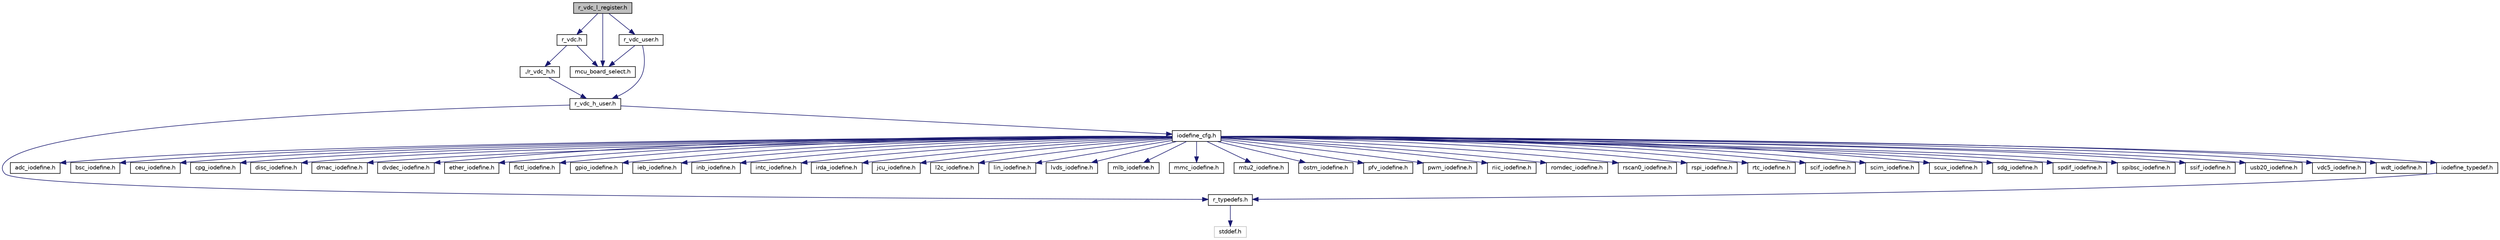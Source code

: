 digraph "r_vdc_l_register.h"
{
 // LATEX_PDF_SIZE
  edge [fontname="Helvetica",fontsize="10",labelfontname="Helvetica",labelfontsize="10"];
  node [fontname="Helvetica",fontsize="10",shape=record];
  Node1 [label="r_vdc_l_register.h",height=0.2,width=0.4,color="black", fillcolor="grey75", style="filled", fontcolor="black",tooltip="RZ/A1L VDC driver register setup definitions."];
  Node1 -> Node2 [color="midnightblue",fontsize="10",style="solid",fontname="Helvetica"];
  Node2 [label="mcu_board_select.h",height=0.2,width=0.4,color="black", fillcolor="white", style="filled",URL="$d4/d2b/mcu__board__select_8h.html",tooltip=" "];
  Node1 -> Node3 [color="midnightblue",fontsize="10",style="solid",fontname="Helvetica"];
  Node3 [label="r_vdc.h",height=0.2,width=0.4,color="black", fillcolor="white", style="filled",URL="$da/db2/r__vdc_8h.html",tooltip="VDC driver API definitions."];
  Node3 -> Node2 [color="midnightblue",fontsize="10",style="solid",fontname="Helvetica"];
  Node3 -> Node4 [color="midnightblue",fontsize="10",style="solid",fontname="Helvetica"];
  Node4 [label="./r_vdc_h.h",height=0.2,width=0.4,color="black", fillcolor="white", style="filled",URL="$d8/df7/r__vdc__h_8h.html",tooltip="VDC driver API definitions."];
  Node4 -> Node5 [color="midnightblue",fontsize="10",style="solid",fontname="Helvetica"];
  Node5 [label="r_vdc_h_user.h",height=0.2,width=0.4,color="black", fillcolor="white", style="filled",URL="$d9/d00/r__vdc__h__user_8h.html",tooltip="VDC driver user-defined header."];
  Node5 -> Node6 [color="midnightblue",fontsize="10",style="solid",fontname="Helvetica"];
  Node6 [label="r_typedefs.h",height=0.2,width=0.4,color="black", fillcolor="white", style="filled",URL="$d9/de3/r__typedefs_8h.html",tooltip=" "];
  Node6 -> Node7 [color="midnightblue",fontsize="10",style="solid",fontname="Helvetica"];
  Node7 [label="stddef.h",height=0.2,width=0.4,color="grey75", fillcolor="white", style="filled",tooltip=" "];
  Node5 -> Node8 [color="midnightblue",fontsize="10",style="solid",fontname="Helvetica"];
  Node8 [label="iodefine_cfg.h",height=0.2,width=0.4,color="black", fillcolor="white", style="filled",URL="$d9/d39/iodefine__cfg_8h.html",tooltip=" "];
  Node8 -> Node9 [color="midnightblue",fontsize="10",style="solid",fontname="Helvetica"];
  Node9 [label="iodefine_typedef.h",height=0.2,width=0.4,color="black", fillcolor="white", style="filled",URL="$d9/d0e/iodefine__typedef_8h.html",tooltip=" "];
  Node9 -> Node6 [color="midnightblue",fontsize="10",style="solid",fontname="Helvetica"];
  Node8 -> Node10 [color="midnightblue",fontsize="10",style="solid",fontname="Helvetica"];
  Node10 [label="adc_iodefine.h",height=0.2,width=0.4,color="black", fillcolor="white", style="filled",URL="$d6/d62/adc__iodefine_8h.html",tooltip=" "];
  Node8 -> Node11 [color="midnightblue",fontsize="10",style="solid",fontname="Helvetica"];
  Node11 [label="bsc_iodefine.h",height=0.2,width=0.4,color="black", fillcolor="white", style="filled",URL="$d5/df7/bsc__iodefine_8h.html",tooltip=" "];
  Node8 -> Node12 [color="midnightblue",fontsize="10",style="solid",fontname="Helvetica"];
  Node12 [label="ceu_iodefine.h",height=0.2,width=0.4,color="black", fillcolor="white", style="filled",URL="$d0/d81/ceu__iodefine_8h.html",tooltip=" "];
  Node8 -> Node13 [color="midnightblue",fontsize="10",style="solid",fontname="Helvetica"];
  Node13 [label="cpg_iodefine.h",height=0.2,width=0.4,color="black", fillcolor="white", style="filled",URL="$d0/d7f/cpg__iodefine_8h.html",tooltip=" "];
  Node8 -> Node14 [color="midnightblue",fontsize="10",style="solid",fontname="Helvetica"];
  Node14 [label="disc_iodefine.h",height=0.2,width=0.4,color="black", fillcolor="white", style="filled",URL="$d3/df7/disc__iodefine_8h.html",tooltip=" "];
  Node8 -> Node15 [color="midnightblue",fontsize="10",style="solid",fontname="Helvetica"];
  Node15 [label="dmac_iodefine.h",height=0.2,width=0.4,color="black", fillcolor="white", style="filled",URL="$d0/d60/dmac__iodefine_8h.html",tooltip=" "];
  Node8 -> Node16 [color="midnightblue",fontsize="10",style="solid",fontname="Helvetica"];
  Node16 [label="dvdec_iodefine.h",height=0.2,width=0.4,color="black", fillcolor="white", style="filled",URL="$d2/dc4/dvdec__iodefine_8h.html",tooltip=" "];
  Node8 -> Node17 [color="midnightblue",fontsize="10",style="solid",fontname="Helvetica"];
  Node17 [label="ether_iodefine.h",height=0.2,width=0.4,color="black", fillcolor="white", style="filled",URL="$d4/dba/ether__iodefine_8h.html",tooltip=" "];
  Node8 -> Node18 [color="midnightblue",fontsize="10",style="solid",fontname="Helvetica"];
  Node18 [label="flctl_iodefine.h",height=0.2,width=0.4,color="black", fillcolor="white", style="filled",URL="$db/d05/flctl__iodefine_8h.html",tooltip=" "];
  Node8 -> Node19 [color="midnightblue",fontsize="10",style="solid",fontname="Helvetica"];
  Node19 [label="gpio_iodefine.h",height=0.2,width=0.4,color="black", fillcolor="white", style="filled",URL="$d5/db4/gpio__iodefine_8h.html",tooltip=" "];
  Node8 -> Node20 [color="midnightblue",fontsize="10",style="solid",fontname="Helvetica"];
  Node20 [label="ieb_iodefine.h",height=0.2,width=0.4,color="black", fillcolor="white", style="filled",URL="$dd/d70/ieb__iodefine_8h.html",tooltip=" "];
  Node8 -> Node21 [color="midnightblue",fontsize="10",style="solid",fontname="Helvetica"];
  Node21 [label="inb_iodefine.h",height=0.2,width=0.4,color="black", fillcolor="white", style="filled",URL="$dc/dc5/inb__iodefine_8h.html",tooltip=" "];
  Node8 -> Node22 [color="midnightblue",fontsize="10",style="solid",fontname="Helvetica"];
  Node22 [label="intc_iodefine.h",height=0.2,width=0.4,color="black", fillcolor="white", style="filled",URL="$d4/da7/intc__iodefine_8h.html",tooltip=" "];
  Node8 -> Node23 [color="midnightblue",fontsize="10",style="solid",fontname="Helvetica"];
  Node23 [label="irda_iodefine.h",height=0.2,width=0.4,color="black", fillcolor="white", style="filled",URL="$d3/d0a/irda__iodefine_8h.html",tooltip=" "];
  Node8 -> Node24 [color="midnightblue",fontsize="10",style="solid",fontname="Helvetica"];
  Node24 [label="jcu_iodefine.h",height=0.2,width=0.4,color="black", fillcolor="white", style="filled",URL="$d1/d37/jcu__iodefine_8h.html",tooltip=" "];
  Node8 -> Node25 [color="midnightblue",fontsize="10",style="solid",fontname="Helvetica"];
  Node25 [label="l2c_iodefine.h",height=0.2,width=0.4,color="black", fillcolor="white", style="filled",URL="$d3/da4/l2c__iodefine_8h.html",tooltip=" "];
  Node8 -> Node26 [color="midnightblue",fontsize="10",style="solid",fontname="Helvetica"];
  Node26 [label="lin_iodefine.h",height=0.2,width=0.4,color="black", fillcolor="white", style="filled",URL="$d5/d93/lin__iodefine_8h.html",tooltip=" "];
  Node8 -> Node27 [color="midnightblue",fontsize="10",style="solid",fontname="Helvetica"];
  Node27 [label="lvds_iodefine.h",height=0.2,width=0.4,color="black", fillcolor="white", style="filled",URL="$d2/d50/lvds__iodefine_8h.html",tooltip=" "];
  Node8 -> Node28 [color="midnightblue",fontsize="10",style="solid",fontname="Helvetica"];
  Node28 [label="mlb_iodefine.h",height=0.2,width=0.4,color="black", fillcolor="white", style="filled",URL="$d4/dfe/mlb__iodefine_8h.html",tooltip=" "];
  Node8 -> Node29 [color="midnightblue",fontsize="10",style="solid",fontname="Helvetica"];
  Node29 [label="mmc_iodefine.h",height=0.2,width=0.4,color="black", fillcolor="white", style="filled",URL="$d1/d66/mmc__iodefine_8h.html",tooltip=" "];
  Node8 -> Node30 [color="midnightblue",fontsize="10",style="solid",fontname="Helvetica"];
  Node30 [label="mtu2_iodefine.h",height=0.2,width=0.4,color="black", fillcolor="white", style="filled",URL="$d5/d3a/mtu2__iodefine_8h.html",tooltip=" "];
  Node8 -> Node31 [color="midnightblue",fontsize="10",style="solid",fontname="Helvetica"];
  Node31 [label="ostm_iodefine.h",height=0.2,width=0.4,color="black", fillcolor="white", style="filled",URL="$d7/d89/ostm__iodefine_8h.html",tooltip=" "];
  Node8 -> Node32 [color="midnightblue",fontsize="10",style="solid",fontname="Helvetica"];
  Node32 [label="pfv_iodefine.h",height=0.2,width=0.4,color="black", fillcolor="white", style="filled",URL="$d6/d28/pfv__iodefine_8h.html",tooltip=" "];
  Node8 -> Node33 [color="midnightblue",fontsize="10",style="solid",fontname="Helvetica"];
  Node33 [label="pwm_iodefine.h",height=0.2,width=0.4,color="black", fillcolor="white", style="filled",URL="$da/d69/pwm__iodefine_8h.html",tooltip=" "];
  Node8 -> Node34 [color="midnightblue",fontsize="10",style="solid",fontname="Helvetica"];
  Node34 [label="riic_iodefine.h",height=0.2,width=0.4,color="black", fillcolor="white", style="filled",URL="$da/dd7/riic__iodefine_8h.html",tooltip=" "];
  Node8 -> Node35 [color="midnightblue",fontsize="10",style="solid",fontname="Helvetica"];
  Node35 [label="romdec_iodefine.h",height=0.2,width=0.4,color="black", fillcolor="white", style="filled",URL="$d3/d61/romdec__iodefine_8h.html",tooltip=" "];
  Node8 -> Node36 [color="midnightblue",fontsize="10",style="solid",fontname="Helvetica"];
  Node36 [label="rscan0_iodefine.h",height=0.2,width=0.4,color="black", fillcolor="white", style="filled",URL="$d7/df8/rscan0__iodefine_8h.html",tooltip=" "];
  Node8 -> Node37 [color="midnightblue",fontsize="10",style="solid",fontname="Helvetica"];
  Node37 [label="rspi_iodefine.h",height=0.2,width=0.4,color="black", fillcolor="white", style="filled",URL="$d2/db1/rspi__iodefine_8h.html",tooltip=" "];
  Node8 -> Node38 [color="midnightblue",fontsize="10",style="solid",fontname="Helvetica"];
  Node38 [label="rtc_iodefine.h",height=0.2,width=0.4,color="black", fillcolor="white", style="filled",URL="$da/d83/rtc__iodefine_8h.html",tooltip=" "];
  Node8 -> Node39 [color="midnightblue",fontsize="10",style="solid",fontname="Helvetica"];
  Node39 [label="scif_iodefine.h",height=0.2,width=0.4,color="black", fillcolor="white", style="filled",URL="$dd/dc2/scif__iodefine_8h.html",tooltip=" "];
  Node8 -> Node40 [color="midnightblue",fontsize="10",style="solid",fontname="Helvetica"];
  Node40 [label="scim_iodefine.h",height=0.2,width=0.4,color="black", fillcolor="white", style="filled",URL="$de/d45/scim__iodefine_8h.html",tooltip=" "];
  Node8 -> Node41 [color="midnightblue",fontsize="10",style="solid",fontname="Helvetica"];
  Node41 [label="scux_iodefine.h",height=0.2,width=0.4,color="black", fillcolor="white", style="filled",URL="$dc/d9b/scux__iodefine_8h.html",tooltip=" "];
  Node8 -> Node42 [color="midnightblue",fontsize="10",style="solid",fontname="Helvetica"];
  Node42 [label="sdg_iodefine.h",height=0.2,width=0.4,color="black", fillcolor="white", style="filled",URL="$d7/dd3/sdg__iodefine_8h.html",tooltip=" "];
  Node8 -> Node43 [color="midnightblue",fontsize="10",style="solid",fontname="Helvetica"];
  Node43 [label="spdif_iodefine.h",height=0.2,width=0.4,color="black", fillcolor="white", style="filled",URL="$df/dc3/spdif__iodefine_8h.html",tooltip=" "];
  Node8 -> Node44 [color="midnightblue",fontsize="10",style="solid",fontname="Helvetica"];
  Node44 [label="spibsc_iodefine.h",height=0.2,width=0.4,color="black", fillcolor="white", style="filled",URL="$d2/d07/spibsc__iodefine_8h.html",tooltip=" "];
  Node8 -> Node45 [color="midnightblue",fontsize="10",style="solid",fontname="Helvetica"];
  Node45 [label="ssif_iodefine.h",height=0.2,width=0.4,color="black", fillcolor="white", style="filled",URL="$da/d7d/ssif__iodefine_8h.html",tooltip=" "];
  Node8 -> Node46 [color="midnightblue",fontsize="10",style="solid",fontname="Helvetica"];
  Node46 [label="usb20_iodefine.h",height=0.2,width=0.4,color="black", fillcolor="white", style="filled",URL="$df/d31/usb20__iodefine_8h.html",tooltip=" "];
  Node8 -> Node47 [color="midnightblue",fontsize="10",style="solid",fontname="Helvetica"];
  Node47 [label="vdc5_iodefine.h",height=0.2,width=0.4,color="black", fillcolor="white", style="filled",URL="$d1/d20/vdc5__iodefine_8h.html",tooltip=" "];
  Node8 -> Node48 [color="midnightblue",fontsize="10",style="solid",fontname="Helvetica"];
  Node48 [label="wdt_iodefine.h",height=0.2,width=0.4,color="black", fillcolor="white", style="filled",URL="$d2/d7f/wdt__iodefine_8h.html",tooltip=" "];
  Node1 -> Node49 [color="midnightblue",fontsize="10",style="solid",fontname="Helvetica"];
  Node49 [label="r_vdc_user.h",height=0.2,width=0.4,color="black", fillcolor="white", style="filled",URL="$dd/d3d/r__vdc__user_8h.html",tooltip="VDC driver user-defined header."];
  Node49 -> Node2 [color="midnightblue",fontsize="10",style="solid",fontname="Helvetica"];
  Node49 -> Node5 [color="midnightblue",fontsize="10",style="solid",fontname="Helvetica"];
}
